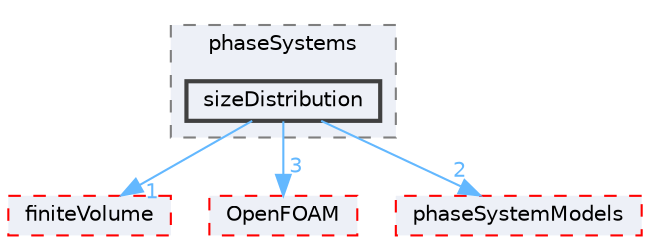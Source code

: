 digraph "src/functionObjects/phaseSystems/sizeDistribution"
{
 // LATEX_PDF_SIZE
  bgcolor="transparent";
  edge [fontname=Helvetica,fontsize=10,labelfontname=Helvetica,labelfontsize=10];
  node [fontname=Helvetica,fontsize=10,shape=box,height=0.2,width=0.4];
  compound=true
  subgraph clusterdir_116461d333b2d9c832397bea60febbc4 {
    graph [ bgcolor="#edf0f7", pencolor="grey50", label="phaseSystems", fontname=Helvetica,fontsize=10 style="filled,dashed", URL="dir_116461d333b2d9c832397bea60febbc4.html",tooltip=""]
  dir_c5863d88b6a45b16d3a88a7ffe14a806 [label="sizeDistribution", fillcolor="#edf0f7", color="grey25", style="filled,bold", URL="dir_c5863d88b6a45b16d3a88a7ffe14a806.html",tooltip=""];
  }
  dir_9bd15774b555cf7259a6fa18f99fe99b [label="finiteVolume", fillcolor="#edf0f7", color="red", style="filled,dashed", URL="dir_9bd15774b555cf7259a6fa18f99fe99b.html",tooltip=""];
  dir_c5473ff19b20e6ec4dfe5c310b3778a8 [label="OpenFOAM", fillcolor="#edf0f7", color="red", style="filled,dashed", URL="dir_c5473ff19b20e6ec4dfe5c310b3778a8.html",tooltip=""];
  dir_cd6600bc80177e0c28877b216d84d6c6 [label="phaseSystemModels", fillcolor="#edf0f7", color="red", style="filled,dashed", URL="dir_cd6600bc80177e0c28877b216d84d6c6.html",tooltip=""];
  dir_c5863d88b6a45b16d3a88a7ffe14a806->dir_9bd15774b555cf7259a6fa18f99fe99b [headlabel="1", labeldistance=1.5 headhref="dir_003570_001387.html" href="dir_003570_001387.html" color="steelblue1" fontcolor="steelblue1"];
  dir_c5863d88b6a45b16d3a88a7ffe14a806->dir_c5473ff19b20e6ec4dfe5c310b3778a8 [headlabel="3", labeldistance=1.5 headhref="dir_003570_002695.html" href="dir_003570_002695.html" color="steelblue1" fontcolor="steelblue1"];
  dir_c5863d88b6a45b16d3a88a7ffe14a806->dir_cd6600bc80177e0c28877b216d84d6c6 [headlabel="2", labeldistance=1.5 headhref="dir_003570_002907.html" href="dir_003570_002907.html" color="steelblue1" fontcolor="steelblue1"];
}
